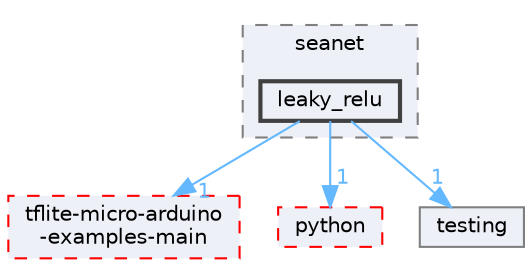 digraph "Arduino/GetStartedWithMachineLearningOnArduino/tflite-micro-main/tensorflow/lite/micro/integration_tests/seanet/leaky_relu"
{
 // LATEX_PDF_SIZE
  bgcolor="transparent";
  edge [fontname=Helvetica,fontsize=10,labelfontname=Helvetica,labelfontsize=10];
  node [fontname=Helvetica,fontsize=10,shape=box,height=0.2,width=0.4];
  compound=true
  subgraph clusterdir_c2a8424ad1b2692772d6be1ab7d91175 {
    graph [ bgcolor="#edf0f7", pencolor="grey50", label="seanet", fontname=Helvetica,fontsize=10 style="filled,dashed", URL="dir_c2a8424ad1b2692772d6be1ab7d91175.html",tooltip=""]
  dir_49191b7517328d19f6279d65db22b463 [label="leaky_relu", fillcolor="#edf0f7", color="grey25", style="filled,bold", URL="dir_49191b7517328d19f6279d65db22b463.html",tooltip=""];
  }
  dir_0d2ed21f8b79a9b0d8abfa821a489de0 [label="tflite-micro-arduino\l-examples-main", fillcolor="#edf0f7", color="red", style="filled,dashed", URL="dir_0d2ed21f8b79a9b0d8abfa821a489de0.html",tooltip=""];
  dir_1b776bd1e52f39eb838df75cc6a7644c [label="python", fillcolor="#edf0f7", color="red", style="filled,dashed", URL="dir_1b776bd1e52f39eb838df75cc6a7644c.html",tooltip=""];
  dir_470971d43bc71e7f55bec04deac8e7a7 [label="testing", fillcolor="#edf0f7", color="grey50", style="filled", URL="dir_470971d43bc71e7f55bec04deac8e7a7.html",tooltip=""];
  dir_49191b7517328d19f6279d65db22b463->dir_0d2ed21f8b79a9b0d8abfa821a489de0 [headlabel="1", labeldistance=1.5 headhref="dir_000170_000335.html" href="dir_000170_000335.html" color="steelblue1" fontcolor="steelblue1"];
  dir_49191b7517328d19f6279d65db22b463->dir_1b776bd1e52f39eb838df75cc6a7644c [headlabel="1", labeldistance=1.5 headhref="dir_000170_000251.html" href="dir_000170_000251.html" color="steelblue1" fontcolor="steelblue1"];
  dir_49191b7517328d19f6279d65db22b463->dir_470971d43bc71e7f55bec04deac8e7a7 [headlabel="1", labeldistance=1.5 headhref="dir_000170_000328.html" href="dir_000170_000328.html" color="steelblue1" fontcolor="steelblue1"];
}
